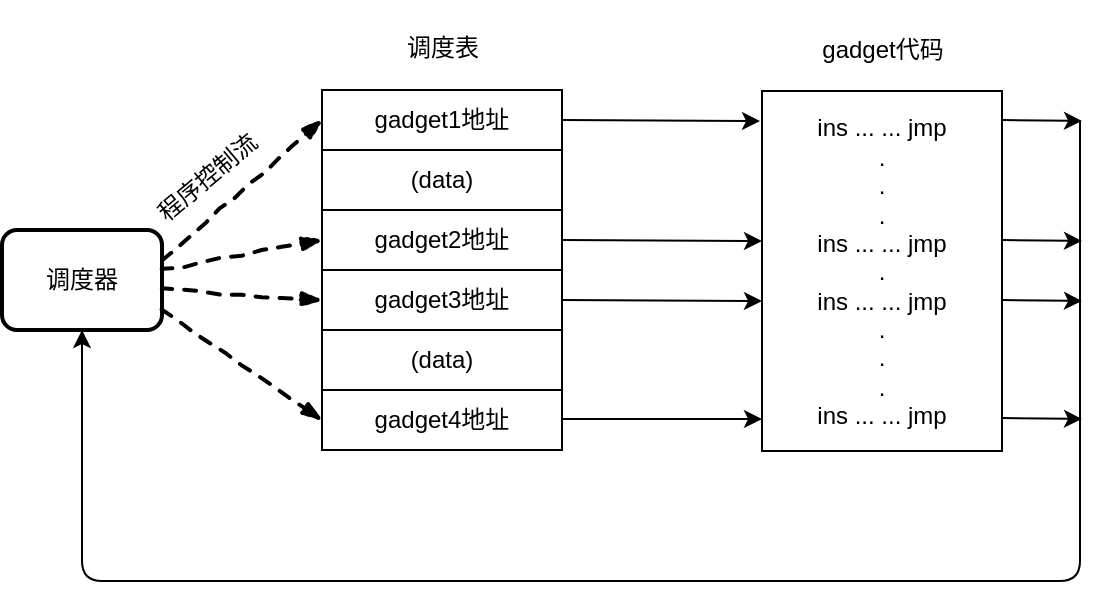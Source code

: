 <mxfile version="10.6.7" type="device"><diagram id="nJKFYEuuhC6qpEginRdH" name="Page-1"><mxGraphModel dx="664" dy="370" grid="1" gridSize="10" guides="1" tooltips="1" connect="1" arrows="1" fold="1" page="1" pageScale="1" pageWidth="850" pageHeight="1100" math="0" shadow="0"><root><mxCell id="0"/><mxCell id="1" parent="0"/><mxCell id="zEHdTjE3f5iOJpUJ_mgR-1" value="调度器" style="rounded=1;whiteSpace=wrap;html=1;strokeWidth=2;" vertex="1" parent="1"><mxGeometry x="120" y="284" width="80" height="50" as="geometry"/></mxCell><mxCell id="zEHdTjE3f5iOJpUJ_mgR-2" value="gadget1地址" style="rounded=0;whiteSpace=wrap;html=1;" vertex="1" parent="1"><mxGeometry x="280" y="214" width="120" height="30" as="geometry"/></mxCell><mxCell id="zEHdTjE3f5iOJpUJ_mgR-3" value="(data)" style="rounded=0;whiteSpace=wrap;html=1;" vertex="1" parent="1"><mxGeometry x="280" y="244" width="120" height="30" as="geometry"/></mxCell><mxCell id="zEHdTjE3f5iOJpUJ_mgR-5" value="gadget2地址" style="rounded=0;whiteSpace=wrap;html=1;" vertex="1" parent="1"><mxGeometry x="280" y="274" width="120" height="30" as="geometry"/></mxCell><mxCell id="zEHdTjE3f5iOJpUJ_mgR-6" value="gadget3地址" style="rounded=0;whiteSpace=wrap;html=1;" vertex="1" parent="1"><mxGeometry x="280" y="304" width="120" height="30" as="geometry"/></mxCell><mxCell id="zEHdTjE3f5iOJpUJ_mgR-7" value="(data)" style="rounded=0;whiteSpace=wrap;html=1;" vertex="1" parent="1"><mxGeometry x="280" y="334" width="120" height="30" as="geometry"/></mxCell><mxCell id="zEHdTjE3f5iOJpUJ_mgR-8" value="gadget4地址" style="rounded=0;whiteSpace=wrap;html=1;" vertex="1" parent="1"><mxGeometry x="280" y="364" width="120" height="30" as="geometry"/></mxCell><mxCell id="zEHdTjE3f5iOJpUJ_mgR-15" value="" style="rounded=0;comic=1;strokeWidth=2;endArrow=blockThin;html=1;fontFamily=Comic Sans MS;fontStyle=1;entryX=0;entryY=0.5;entryDx=0;entryDy=0;dashed=1;" edge="1" parent="1" target="zEHdTjE3f5iOJpUJ_mgR-2"><mxGeometry width="50" height="50" relative="1" as="geometry"><mxPoint x="200" y="299" as="sourcePoint"/><mxPoint x="240" y="229" as="targetPoint"/></mxGeometry></mxCell><mxCell id="zEHdTjE3f5iOJpUJ_mgR-16" value="" style="rounded=0;comic=1;strokeWidth=2;endArrow=blockThin;html=1;fontFamily=Comic Sans MS;fontStyle=1;entryX=0;entryY=0.5;entryDx=0;entryDy=0;dashed=1;" edge="1" parent="1" target="zEHdTjE3f5iOJpUJ_mgR-5"><mxGeometry width="50" height="50" relative="1" as="geometry"><mxPoint x="200" y="304" as="sourcePoint"/><mxPoint x="290" y="239" as="targetPoint"/></mxGeometry></mxCell><mxCell id="zEHdTjE3f5iOJpUJ_mgR-17" value="" style="rounded=0;comic=1;strokeWidth=2;endArrow=blockThin;html=1;fontFamily=Comic Sans MS;fontStyle=1;entryX=0;entryY=0.5;entryDx=0;entryDy=0;dashed=1;" edge="1" parent="1" target="zEHdTjE3f5iOJpUJ_mgR-6"><mxGeometry width="50" height="50" relative="1" as="geometry"><mxPoint x="200" y="314" as="sourcePoint"/><mxPoint x="290" y="299" as="targetPoint"/></mxGeometry></mxCell><mxCell id="zEHdTjE3f5iOJpUJ_mgR-18" value="" style="rounded=0;comic=1;strokeWidth=2;endArrow=blockThin;html=1;fontFamily=Comic Sans MS;fontStyle=1;entryX=0;entryY=0.5;entryDx=0;entryDy=0;dashed=1;" edge="1" parent="1" target="zEHdTjE3f5iOJpUJ_mgR-8"><mxGeometry width="50" height="50" relative="1" as="geometry"><mxPoint x="200" y="324" as="sourcePoint"/><mxPoint x="300" y="309" as="targetPoint"/></mxGeometry></mxCell><mxCell id="zEHdTjE3f5iOJpUJ_mgR-19" value="&lt;font style=&quot;font-size: 12px&quot;&gt;调度表&lt;br&gt;&lt;/font&gt;" style="text;strokeColor=none;fillColor=none;html=1;fontSize=24;fontStyle=0;verticalAlign=middle;align=center;" vertex="1" parent="1"><mxGeometry x="290" y="169" width="100" height="40" as="geometry"/></mxCell><mxCell id="zEHdTjE3f5iOJpUJ_mgR-20" value="&lt;div&gt;ins ... ... jmp&lt;/div&gt;&lt;div&gt;&lt;div&gt;.&lt;br&gt;&lt;/div&gt;&lt;div&gt;.&lt;/div&gt;&lt;div&gt;.&lt;br&gt;&lt;/div&gt;&lt;div&gt;ins ... ... jmp&lt;/div&gt;&lt;div&gt;.&lt;br&gt;&lt;/div&gt;&lt;div&gt;ins ... ... jmp&lt;/div&gt;.&lt;br&gt;&lt;/div&gt;&lt;div&gt;.&lt;/div&gt;&lt;div&gt;.&lt;br&gt;&lt;/div&gt;&lt;div&gt;ins ... ... jmp&lt;/div&gt;" style="rounded=0;whiteSpace=wrap;html=1;" vertex="1" parent="1"><mxGeometry x="500" y="214.5" width="120" height="180" as="geometry"/></mxCell><mxCell id="zEHdTjE3f5iOJpUJ_mgR-26" value="&lt;font style=&quot;font-size: 12px&quot;&gt;gadget&lt;/font&gt;&lt;font style=&quot;font-size: 12px&quot;&gt;代码&lt;/font&gt;" style="text;strokeColor=none;fillColor=none;html=1;fontSize=24;fontStyle=0;verticalAlign=middle;align=center;" vertex="1" parent="1"><mxGeometry x="510" y="169.5" width="100" height="40" as="geometry"/></mxCell><mxCell id="zEHdTjE3f5iOJpUJ_mgR-27" value="" style="endArrow=classic;html=1;exitX=1;exitY=0.5;exitDx=0;exitDy=0;" edge="1" parent="1" source="zEHdTjE3f5iOJpUJ_mgR-2"><mxGeometry width="50" height="50" relative="1" as="geometry"><mxPoint x="120" y="464.5" as="sourcePoint"/><mxPoint x="499" y="229.5" as="targetPoint"/></mxGeometry></mxCell><mxCell id="zEHdTjE3f5iOJpUJ_mgR-28" value="" style="endArrow=classic;html=1;exitX=1;exitY=0.5;exitDx=0;exitDy=0;" edge="1" parent="1" source="zEHdTjE3f5iOJpUJ_mgR-5"><mxGeometry width="50" height="50" relative="1" as="geometry"><mxPoint x="410" y="239.5" as="sourcePoint"/><mxPoint x="500" y="289.5" as="targetPoint"/></mxGeometry></mxCell><mxCell id="zEHdTjE3f5iOJpUJ_mgR-29" value="" style="endArrow=classic;html=1;exitX=1;exitY=0.5;exitDx=0;exitDy=0;" edge="1" parent="1" source="zEHdTjE3f5iOJpUJ_mgR-6"><mxGeometry width="50" height="50" relative="1" as="geometry"><mxPoint x="410" y="299.5" as="sourcePoint"/><mxPoint x="500" y="319.5" as="targetPoint"/></mxGeometry></mxCell><mxCell id="zEHdTjE3f5iOJpUJ_mgR-33" value="" style="endArrow=classic;html=1;exitX=1;exitY=0.5;exitDx=0;exitDy=0;" edge="1" parent="1"><mxGeometry width="50" height="50" relative="1" as="geometry"><mxPoint x="400" y="378.5" as="sourcePoint"/><mxPoint x="500" y="378.5" as="targetPoint"/></mxGeometry></mxCell><mxCell id="zEHdTjE3f5iOJpUJ_mgR-38" value="" style="endArrow=classic;html=1;exitX=1;exitY=0.5;exitDx=0;exitDy=0;" edge="1" parent="1"><mxGeometry width="50" height="50" relative="1" as="geometry"><mxPoint x="620" y="229" as="sourcePoint"/><mxPoint x="660" y="229.5" as="targetPoint"/></mxGeometry></mxCell><mxCell id="zEHdTjE3f5iOJpUJ_mgR-39" value="" style="endArrow=classic;html=1;exitX=1;exitY=0.5;exitDx=0;exitDy=0;" edge="1" parent="1"><mxGeometry width="50" height="50" relative="1" as="geometry"><mxPoint x="620" y="289" as="sourcePoint"/><mxPoint x="660" y="289.5" as="targetPoint"/></mxGeometry></mxCell><mxCell id="zEHdTjE3f5iOJpUJ_mgR-40" value="" style="endArrow=classic;html=1;exitX=1;exitY=0.5;exitDx=0;exitDy=0;" edge="1" parent="1"><mxGeometry width="50" height="50" relative="1" as="geometry"><mxPoint x="620" y="319" as="sourcePoint"/><mxPoint x="660" y="319.5" as="targetPoint"/></mxGeometry></mxCell><mxCell id="zEHdTjE3f5iOJpUJ_mgR-41" value="" style="endArrow=classic;html=1;exitX=1;exitY=0.5;exitDx=0;exitDy=0;" edge="1" parent="1"><mxGeometry width="50" height="50" relative="1" as="geometry"><mxPoint x="620" y="378" as="sourcePoint"/><mxPoint x="660" y="378.5" as="targetPoint"/></mxGeometry></mxCell><mxCell id="zEHdTjE3f5iOJpUJ_mgR-42" value="" style="endArrow=classic;html=1;entryX=0.5;entryY=1;entryDx=0;entryDy=0;" edge="1" parent="1" target="zEHdTjE3f5iOJpUJ_mgR-1"><mxGeometry width="50" height="50" relative="1" as="geometry"><mxPoint x="659" y="229.5" as="sourcePoint"/><mxPoint x="149" y="339.5" as="targetPoint"/><Array as="points"><mxPoint x="659" y="459.5"/><mxPoint x="160" y="459.5"/></Array></mxGeometry></mxCell><mxCell id="zEHdTjE3f5iOJpUJ_mgR-43" value="&lt;font style=&quot;font-size: 12px&quot;&gt;程序控制流&lt;br&gt;&lt;/font&gt;" style="text;strokeColor=none;fillColor=none;html=1;fontSize=24;fontStyle=0;verticalAlign=middle;align=center;rotation=-40;" vertex="1" parent="1"><mxGeometry x="170" y="235" width="100" height="40" as="geometry"/></mxCell></root></mxGraphModel></diagram></mxfile>